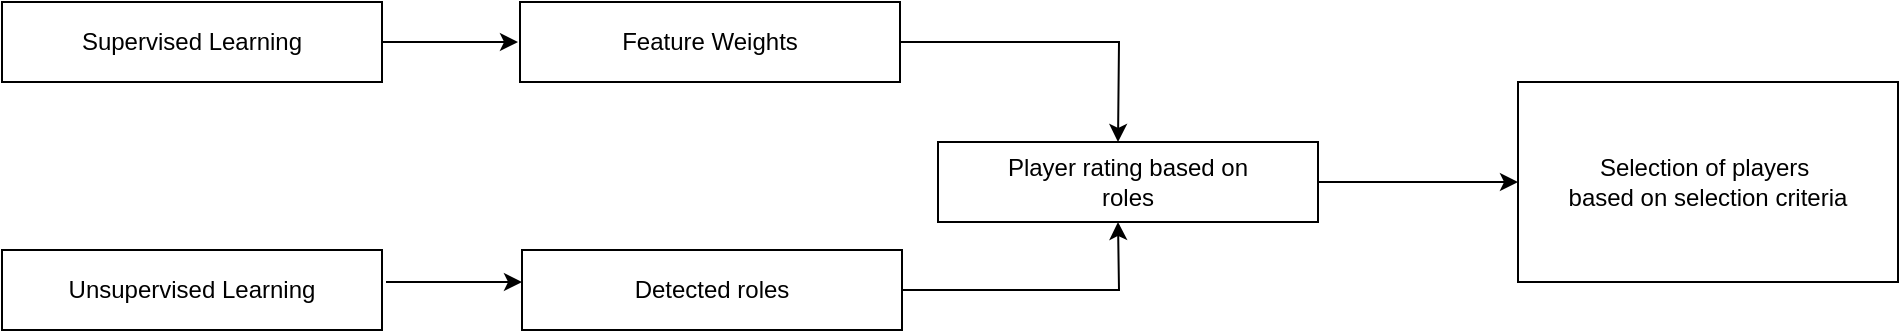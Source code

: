 <mxfile version="24.6.4" type="github">
  <diagram name="Page-1" id="SC-BxqLPSgjXVjuMUX3Q">
    <mxGraphModel dx="1434" dy="752" grid="1" gridSize="10" guides="1" tooltips="1" connect="1" arrows="1" fold="1" page="1" pageScale="1" pageWidth="850" pageHeight="1100" math="0" shadow="0">
      <root>
        <mxCell id="0" />
        <mxCell id="1" parent="0" />
        <mxCell id="rX-7Qq154gYQwjGp52s8-4" style="edgeStyle=orthogonalEdgeStyle;rounded=0;orthogonalLoop=1;jettySize=auto;html=1;exitX=1;exitY=0.5;exitDx=0;exitDy=0;" edge="1" parent="1" source="rX-7Qq154gYQwjGp52s8-1">
          <mxGeometry relative="1" as="geometry">
            <mxPoint x="300" y="100" as="targetPoint" />
          </mxGeometry>
        </mxCell>
        <mxCell id="rX-7Qq154gYQwjGp52s8-1" value="Supervised Learning" style="rounded=0;whiteSpace=wrap;html=1;" vertex="1" parent="1">
          <mxGeometry x="42" y="80" width="190" height="40" as="geometry" />
        </mxCell>
        <mxCell id="rX-7Qq154gYQwjGp52s8-2" value="Unsupervised Learning" style="rounded=0;whiteSpace=wrap;html=1;" vertex="1" parent="1">
          <mxGeometry x="42" y="204" width="190" height="40" as="geometry" />
        </mxCell>
        <mxCell id="rX-7Qq154gYQwjGp52s8-5" style="edgeStyle=orthogonalEdgeStyle;rounded=0;orthogonalLoop=1;jettySize=auto;html=1;exitX=1;exitY=0.5;exitDx=0;exitDy=0;" edge="1" parent="1">
          <mxGeometry relative="1" as="geometry">
            <mxPoint x="302" y="220" as="targetPoint" />
            <mxPoint x="234" y="220" as="sourcePoint" />
          </mxGeometry>
        </mxCell>
        <mxCell id="rX-7Qq154gYQwjGp52s8-8" style="edgeStyle=orthogonalEdgeStyle;rounded=0;orthogonalLoop=1;jettySize=auto;html=1;" edge="1" parent="1" source="rX-7Qq154gYQwjGp52s8-6">
          <mxGeometry relative="1" as="geometry">
            <mxPoint x="600" y="150" as="targetPoint" />
          </mxGeometry>
        </mxCell>
        <mxCell id="rX-7Qq154gYQwjGp52s8-6" value="Feature Weights" style="rounded=0;whiteSpace=wrap;html=1;" vertex="1" parent="1">
          <mxGeometry x="301" y="80" width="190" height="40" as="geometry" />
        </mxCell>
        <mxCell id="rX-7Qq154gYQwjGp52s8-9" style="edgeStyle=orthogonalEdgeStyle;rounded=0;orthogonalLoop=1;jettySize=auto;html=1;" edge="1" parent="1" source="rX-7Qq154gYQwjGp52s8-7">
          <mxGeometry relative="1" as="geometry">
            <mxPoint x="600" y="190" as="targetPoint" />
          </mxGeometry>
        </mxCell>
        <mxCell id="rX-7Qq154gYQwjGp52s8-7" value="Detected roles" style="rounded=0;whiteSpace=wrap;html=1;" vertex="1" parent="1">
          <mxGeometry x="302" y="204" width="190" height="40" as="geometry" />
        </mxCell>
        <mxCell id="rX-7Qq154gYQwjGp52s8-14" style="edgeStyle=orthogonalEdgeStyle;rounded=0;orthogonalLoop=1;jettySize=auto;html=1;exitX=1;exitY=0.5;exitDx=0;exitDy=0;entryX=0;entryY=0.5;entryDx=0;entryDy=0;" edge="1" parent="1" source="rX-7Qq154gYQwjGp52s8-10" target="rX-7Qq154gYQwjGp52s8-13">
          <mxGeometry relative="1" as="geometry" />
        </mxCell>
        <mxCell id="rX-7Qq154gYQwjGp52s8-10" value="Player rating based on&lt;div&gt;roles&lt;/div&gt;" style="rounded=0;whiteSpace=wrap;html=1;" vertex="1" parent="1">
          <mxGeometry x="510" y="150" width="190" height="40" as="geometry" />
        </mxCell>
        <mxCell id="rX-7Qq154gYQwjGp52s8-13" value="Selection of players&amp;nbsp;&lt;div&gt;based on selection criteria&lt;/div&gt;" style="rounded=0;whiteSpace=wrap;html=1;" vertex="1" parent="1">
          <mxGeometry x="800" y="120" width="190" height="100" as="geometry" />
        </mxCell>
      </root>
    </mxGraphModel>
  </diagram>
</mxfile>
